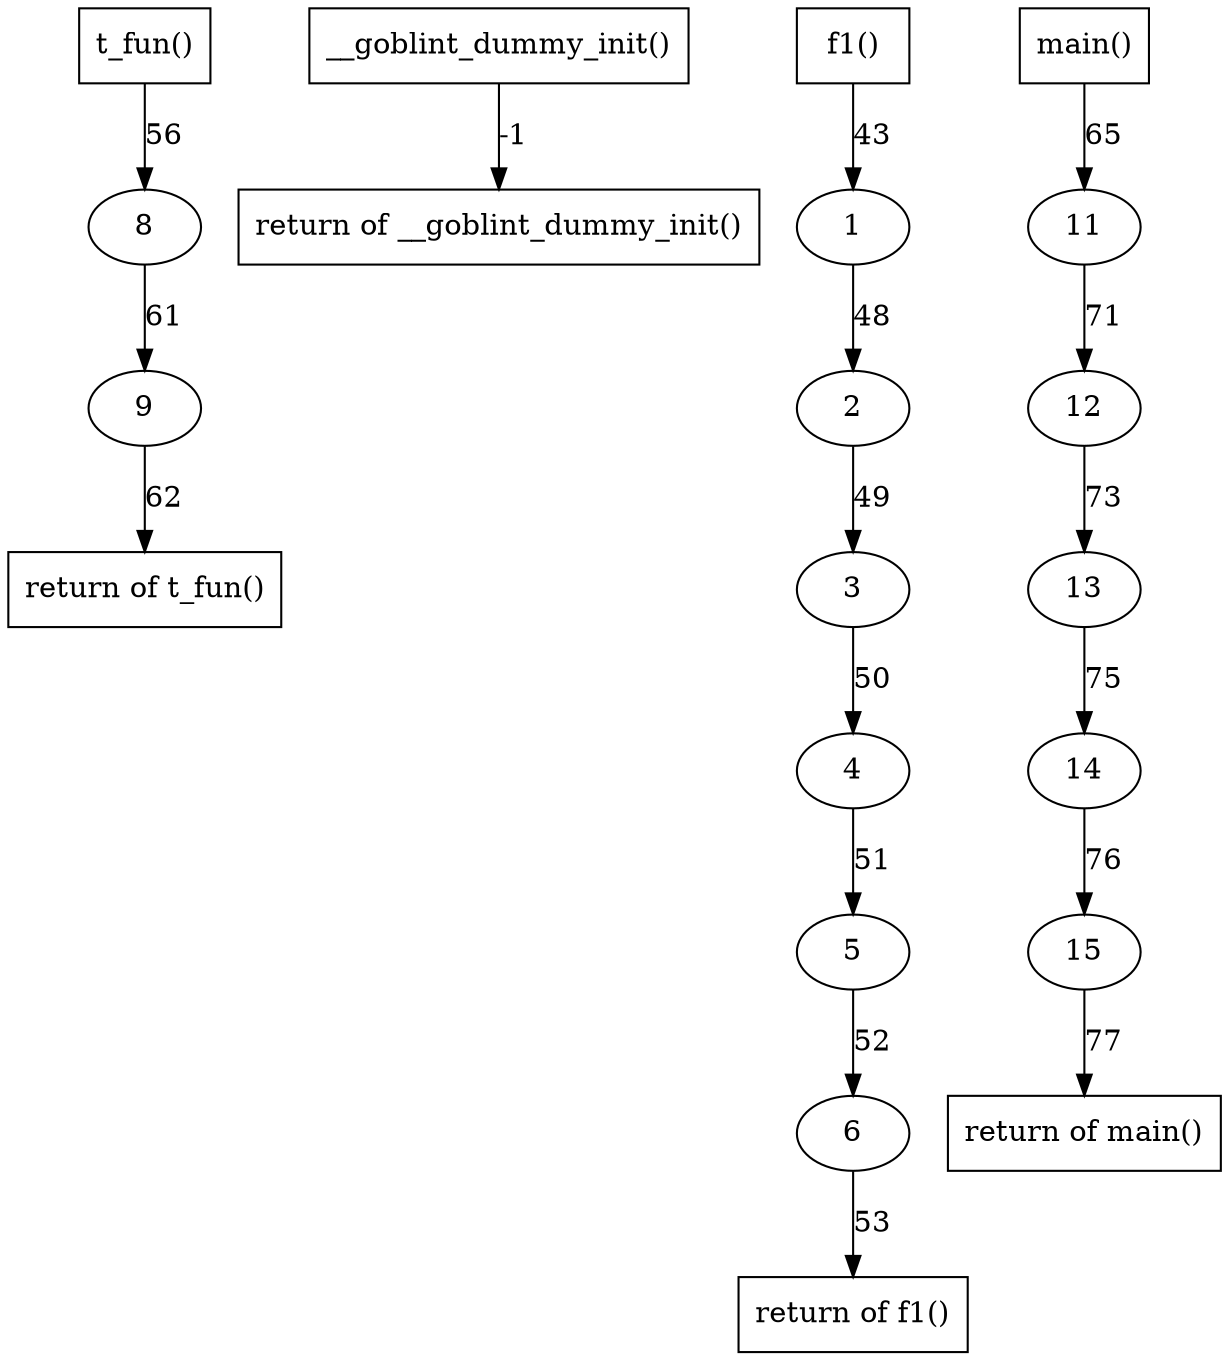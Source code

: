 digraph cfg {
	node [];
	fun341 -> 8 [label = "56"] ;
	fun3 -> ret3 [label = "-1"] ;
	6 -> ret338 [label = "53"] ;
	13 -> 14 [label = "75"] ;
	4 -> 5 [label = "51"] ;
	15 -> ret344 [label = "77"] ;
	1 -> 2 [label = "48"] ;
	fun344 -> 11 [label = "65"] ;
	11 -> 12 [label = "71"] ;
	8 -> 9 [label = "61"] ;
	3 -> 4 [label = "50"] ;
	2 -> 3 [label = "49"] ;
	12 -> 13 [label = "73"] ;
	14 -> 15 [label = "76"] ;
	fun338 -> 1 [label = "43"] ;
	9 -> ret341 [label = "62"] ;
	5 -> 6 [label = "52"] ;
	8 [];
	ret3 [label="return of __goblint_dummy_init()",shape=box];
	fun338 [label="f1()",shape=box];
	ret338 [label="return of f1()",shape=box];
	14 [];
	5 [];
	ret344 [label="return of main()",shape=box];
	2 [];
	11 [];
	fun344 [label="main()",shape=box];
	fun341 [label="t_fun()",shape=box];
	12 [];
	9 [];
	4 [];
	3 [];
	13 [];
	15 [];
	fun3 [label="__goblint_dummy_init()",shape=box];
	1 [];
	ret341 [label="return of t_fun()",shape=box];
	6 [];
}
